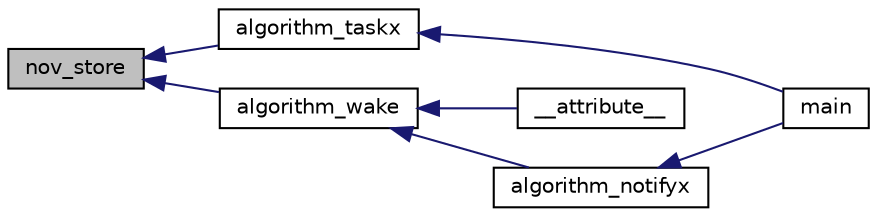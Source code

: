 digraph "nov_store"
{
 // INTERACTIVE_SVG=YES
  edge [fontname="Helvetica",fontsize="10",labelfontname="Helvetica",labelfontsize="10"];
  node [fontname="Helvetica",fontsize="10",shape=record];
  rankdir="LR";
  Node1 [label="nov_store",height=0.2,width=0.4,color="black", fillcolor="grey75", style="filled", fontcolor="black"];
  Node1 -> Node2 [dir="back",color="midnightblue",fontsize="10",style="solid"];
  Node2 [label="algorithm_taskx",height=0.2,width=0.4,color="black", fillcolor="white", style="filled",URL="$dc/d87/a00032.html#a1d182ae18a9176c2a1e28cc654dc0e43",tooltip="Algorithm task function. "];
  Node2 -> Node3 [dir="back",color="midnightblue",fontsize="10",style="solid"];
  Node3 [label="main",height=0.2,width=0.4,color="black", fillcolor="white", style="filled",URL="$d5/db6/a00042.html#a840291bc02cba5474a4cb46a9b9566fe",tooltip="System startup function. "];
  Node1 -> Node4 [dir="back",color="midnightblue",fontsize="10",style="solid"];
  Node4 [label="algorithm_wake",height=0.2,width=0.4,color="black", fillcolor="white", style="filled",URL="$dc/d87/a00032.html#a42ed16c7ef20e0c0031fe7ba7ae377b3",tooltip="Main processing loop for algorithm module. "];
  Node4 -> Node5 [dir="back",color="midnightblue",fontsize="10",style="solid"];
  Node5 [label="__attribute__",height=0.2,width=0.4,color="black", fillcolor="white", style="filled",URL="$d4/d8c/a00035.html#a2068c3c2584547dbc1c8b9bca2d55b18",tooltip="Fast timer interrupt to scan sensor element analog values. "];
  Node4 -> Node6 [dir="back",color="midnightblue",fontsize="10",style="solid"];
  Node6 [label="algorithm_notifyx",height=0.2,width=0.4,color="black", fillcolor="white", style="filled",URL="$dc/d87/a00032.html#a93269cdec3e21934aa9395440a2de605",tooltip="Algorithm module notification function. "];
  Node6 -> Node3 [dir="back",color="midnightblue",fontsize="10",style="solid"];
}
